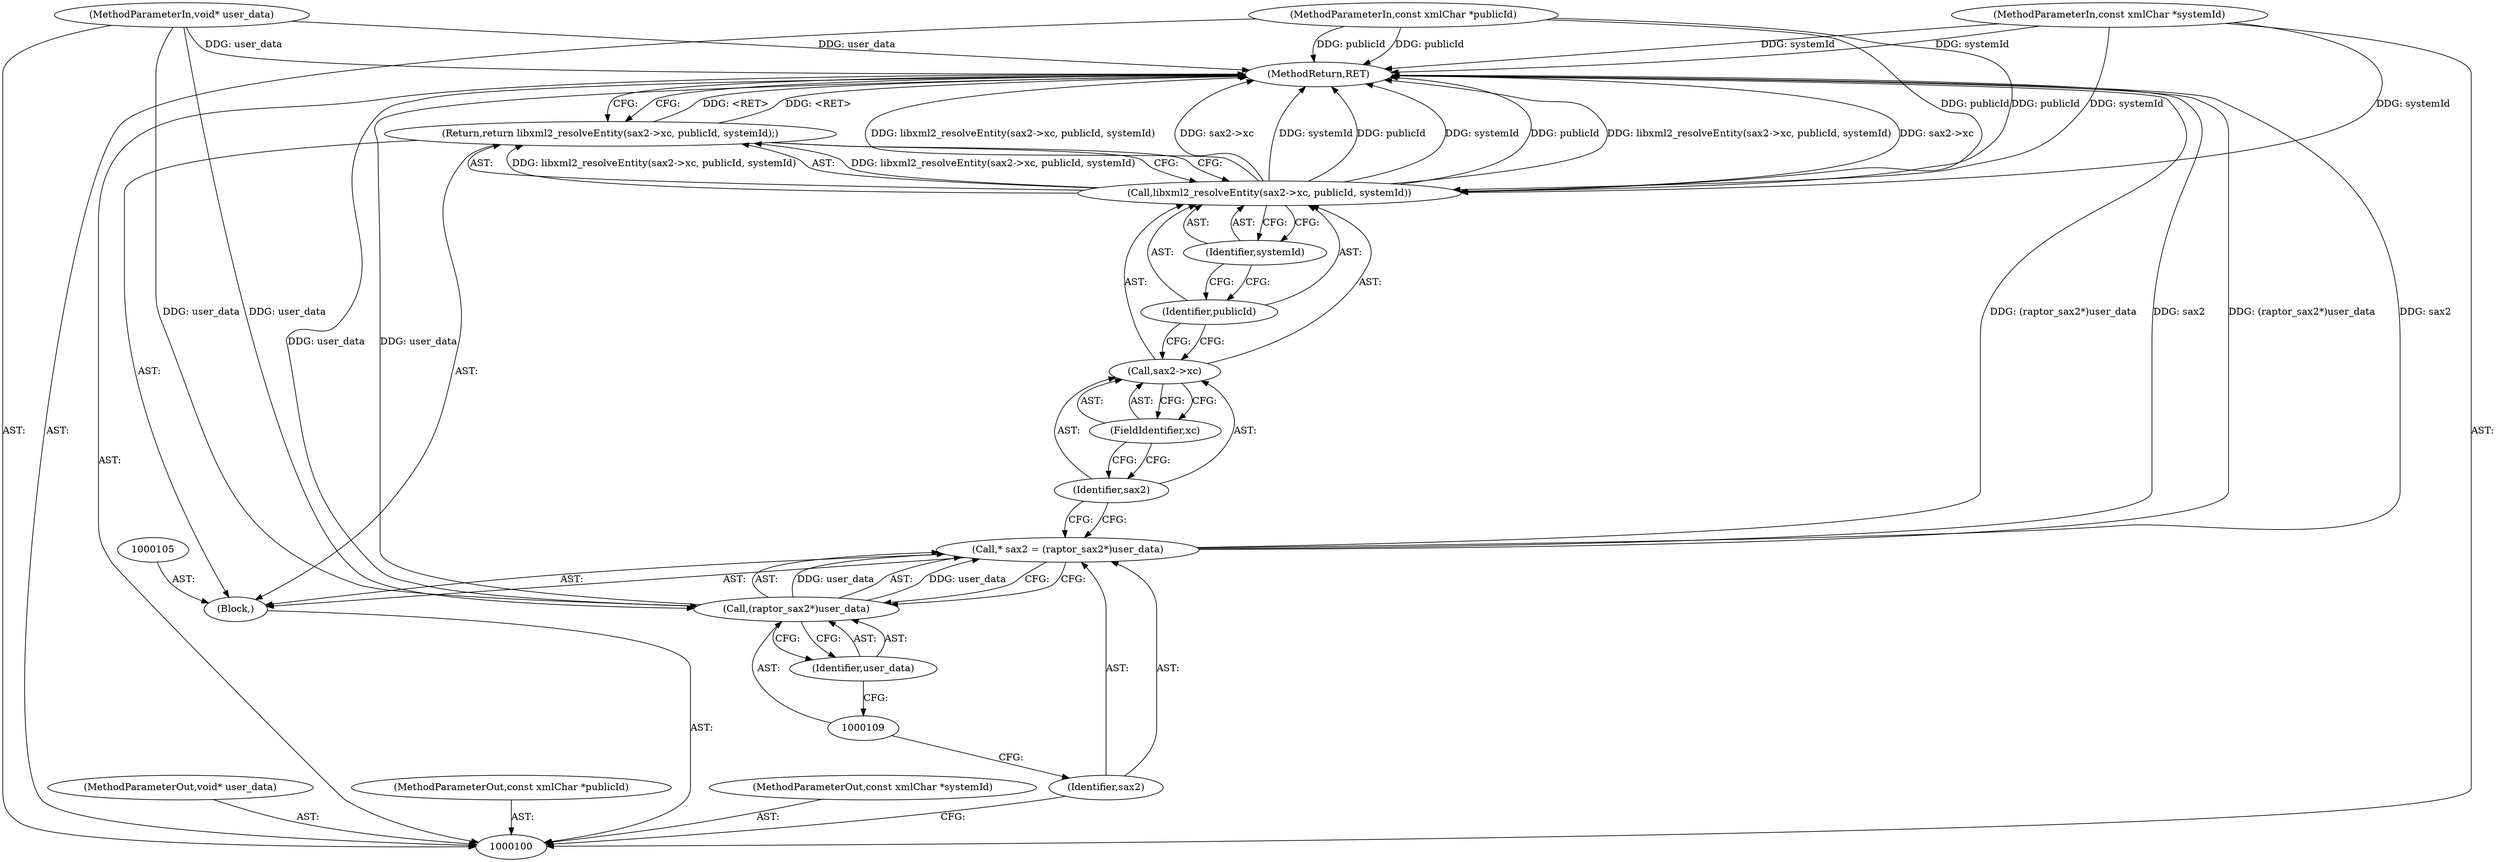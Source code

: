 digraph "1_raptor_a676f235309a59d4aa78eeffd2574ae5d341fcb0_1" {
"1000118" [label="(MethodReturn,RET)"];
"1000101" [label="(MethodParameterIn,void* user_data)"];
"1000146" [label="(MethodParameterOut,void* user_data)"];
"1000102" [label="(MethodParameterIn,const xmlChar *publicId)"];
"1000147" [label="(MethodParameterOut,const xmlChar *publicId)"];
"1000103" [label="(MethodParameterIn,const xmlChar *systemId)"];
"1000148" [label="(MethodParameterOut,const xmlChar *systemId)"];
"1000104" [label="(Block,)"];
"1000106" [label="(Call,* sax2 = (raptor_sax2*)user_data)"];
"1000107" [label="(Identifier,sax2)"];
"1000108" [label="(Call,(raptor_sax2*)user_data)"];
"1000110" [label="(Identifier,user_data)"];
"1000111" [label="(Return,return libxml2_resolveEntity(sax2->xc, publicId, systemId);)"];
"1000113" [label="(Call,sax2->xc)"];
"1000114" [label="(Identifier,sax2)"];
"1000115" [label="(FieldIdentifier,xc)"];
"1000116" [label="(Identifier,publicId)"];
"1000117" [label="(Identifier,systemId)"];
"1000112" [label="(Call,libxml2_resolveEntity(sax2->xc, publicId, systemId))"];
"1000118" -> "1000100"  [label="AST: "];
"1000118" -> "1000111"  [label="CFG: "];
"1000111" -> "1000118"  [label="DDG: <RET>"];
"1000112" -> "1000118"  [label="DDG: systemId"];
"1000112" -> "1000118"  [label="DDG: publicId"];
"1000112" -> "1000118"  [label="DDG: libxml2_resolveEntity(sax2->xc, publicId, systemId)"];
"1000112" -> "1000118"  [label="DDG: sax2->xc"];
"1000106" -> "1000118"  [label="DDG: (raptor_sax2*)user_data"];
"1000106" -> "1000118"  [label="DDG: sax2"];
"1000103" -> "1000118"  [label="DDG: systemId"];
"1000102" -> "1000118"  [label="DDG: publicId"];
"1000101" -> "1000118"  [label="DDG: user_data"];
"1000108" -> "1000118"  [label="DDG: user_data"];
"1000101" -> "1000100"  [label="AST: "];
"1000101" -> "1000118"  [label="DDG: user_data"];
"1000101" -> "1000108"  [label="DDG: user_data"];
"1000146" -> "1000100"  [label="AST: "];
"1000102" -> "1000100"  [label="AST: "];
"1000102" -> "1000118"  [label="DDG: publicId"];
"1000102" -> "1000112"  [label="DDG: publicId"];
"1000147" -> "1000100"  [label="AST: "];
"1000103" -> "1000100"  [label="AST: "];
"1000103" -> "1000118"  [label="DDG: systemId"];
"1000103" -> "1000112"  [label="DDG: systemId"];
"1000148" -> "1000100"  [label="AST: "];
"1000104" -> "1000100"  [label="AST: "];
"1000105" -> "1000104"  [label="AST: "];
"1000106" -> "1000104"  [label="AST: "];
"1000111" -> "1000104"  [label="AST: "];
"1000106" -> "1000104"  [label="AST: "];
"1000106" -> "1000108"  [label="CFG: "];
"1000107" -> "1000106"  [label="AST: "];
"1000108" -> "1000106"  [label="AST: "];
"1000114" -> "1000106"  [label="CFG: "];
"1000106" -> "1000118"  [label="DDG: (raptor_sax2*)user_data"];
"1000106" -> "1000118"  [label="DDG: sax2"];
"1000108" -> "1000106"  [label="DDG: user_data"];
"1000107" -> "1000106"  [label="AST: "];
"1000107" -> "1000100"  [label="CFG: "];
"1000109" -> "1000107"  [label="CFG: "];
"1000108" -> "1000106"  [label="AST: "];
"1000108" -> "1000110"  [label="CFG: "];
"1000109" -> "1000108"  [label="AST: "];
"1000110" -> "1000108"  [label="AST: "];
"1000106" -> "1000108"  [label="CFG: "];
"1000108" -> "1000118"  [label="DDG: user_data"];
"1000108" -> "1000106"  [label="DDG: user_data"];
"1000101" -> "1000108"  [label="DDG: user_data"];
"1000110" -> "1000108"  [label="AST: "];
"1000110" -> "1000109"  [label="CFG: "];
"1000108" -> "1000110"  [label="CFG: "];
"1000111" -> "1000104"  [label="AST: "];
"1000111" -> "1000112"  [label="CFG: "];
"1000112" -> "1000111"  [label="AST: "];
"1000118" -> "1000111"  [label="CFG: "];
"1000111" -> "1000118"  [label="DDG: <RET>"];
"1000112" -> "1000111"  [label="DDG: libxml2_resolveEntity(sax2->xc, publicId, systemId)"];
"1000113" -> "1000112"  [label="AST: "];
"1000113" -> "1000115"  [label="CFG: "];
"1000114" -> "1000113"  [label="AST: "];
"1000115" -> "1000113"  [label="AST: "];
"1000116" -> "1000113"  [label="CFG: "];
"1000114" -> "1000113"  [label="AST: "];
"1000114" -> "1000106"  [label="CFG: "];
"1000115" -> "1000114"  [label="CFG: "];
"1000115" -> "1000113"  [label="AST: "];
"1000115" -> "1000114"  [label="CFG: "];
"1000113" -> "1000115"  [label="CFG: "];
"1000116" -> "1000112"  [label="AST: "];
"1000116" -> "1000113"  [label="CFG: "];
"1000117" -> "1000116"  [label="CFG: "];
"1000117" -> "1000112"  [label="AST: "];
"1000117" -> "1000116"  [label="CFG: "];
"1000112" -> "1000117"  [label="CFG: "];
"1000112" -> "1000111"  [label="AST: "];
"1000112" -> "1000117"  [label="CFG: "];
"1000113" -> "1000112"  [label="AST: "];
"1000116" -> "1000112"  [label="AST: "];
"1000117" -> "1000112"  [label="AST: "];
"1000111" -> "1000112"  [label="CFG: "];
"1000112" -> "1000118"  [label="DDG: systemId"];
"1000112" -> "1000118"  [label="DDG: publicId"];
"1000112" -> "1000118"  [label="DDG: libxml2_resolveEntity(sax2->xc, publicId, systemId)"];
"1000112" -> "1000118"  [label="DDG: sax2->xc"];
"1000112" -> "1000111"  [label="DDG: libxml2_resolveEntity(sax2->xc, publicId, systemId)"];
"1000102" -> "1000112"  [label="DDG: publicId"];
"1000103" -> "1000112"  [label="DDG: systemId"];
}
